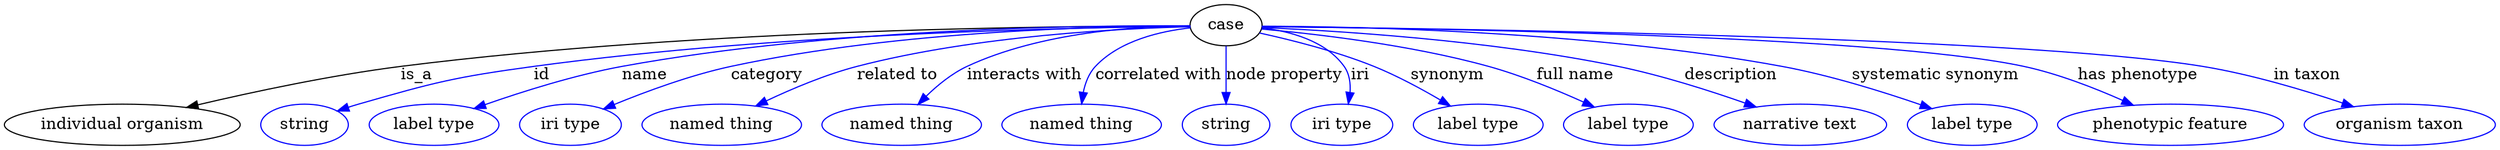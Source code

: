 digraph {
	graph [bb="0,0,1777.5,123"];
	node [label="\N"];
	case	 [height=0.5,
		label=case,
		pos="875.89,105",
		width=0.75];
	"individual organism"	 [height=0.5,
		pos="81.893,18",
		width=2.2748];
	case -> "individual organism"	 [label=is_a,
		lp="294.89,61.5",
		pos="e,129.53,32.709 848.66,104.02 747.72,100.28 395.05,86.258 283.89,69 234.36,61.311 179.27,47.002 139.14,35.494"];
	id	 [color=blue,
		height=0.5,
		label=string,
		pos="211.89,18",
		width=0.84854];
	case -> id	 [color=blue,
		label=id,
		lp="391.39,61.5",
		pos="e,235.72,29.571 848.89,104.61 774.57,103.18 560.91,96.778 385.89,69 325.32,59.386 309.88,56 251.89,36 249.65,35.225 247.35,34.371 \
245.06,33.469",
		style=solid];
	name	 [color=blue,
		height=0.5,
		label="label type",
		pos="305.89,18",
		width=1.2638];
	case -> name	 [color=blue,
		label=name,
		lp="470.39,61.5",
		pos="e,337.23,31.243 848.75,103.55 768.08,99.096 530.71,84.966 454.89,69 417.39,61.104 376.29,46.567 346.78,35.028",
		style=solid];
	category	 [color=blue,
		height=0.5,
		label="iri type",
		pos="405.89,18",
		width=1.011];
	case -> category	 [color=blue,
		label=category,
		lp="561.39,61.5",
		pos="e,432.52,30.705 848.76,104.49 790.85,102.89 651.2,96.28 537.89,69 504.43,60.944 468.06,46.431 441.98,34.941",
		style=solid];
	"related to"	 [color=blue,
		height=0.5,
		label="named thing",
		pos="515.89,18",
		width=1.5346];
	case -> "related to"	 [color=blue,
		label="related to",
		lp="651.89,61.5",
		pos="e,543.95,33.79 848.7,103.67 802.18,100.83 704.71,92.399 625.89,69 600.69,61.519 573.9,49.202 553.07,38.546",
		style=solid];
	"interacts with"	 [color=blue,
		height=0.5,
		label="named thing",
		pos="643.89,18",
		width=1.5346];
	case -> "interacts with"	 [color=blue,
		label="interacts with",
		lp="739.89,61.5",
		pos="e,659.75,35.735 848.74,103.56 813.47,100.78 750.75,92.649 702.89,69 689.74,62.499 677.15,52.362 667,42.833",
		style=solid];
	"correlated with"	 [color=blue,
		height=0.5,
		label="named thing",
		pos="771.89,18",
		width=1.5346];
	case -> "correlated with"	 [color=blue,
		label="correlated with",
		lp="830.89,61.5",
		pos="e,774.59,36.453 849.71,99.986 830.76,95.089 805.79,85.828 789.89,69 783.93,62.691 779.93,54.29 777.25,46.13",
		style=solid];
	"node property"	 [color=blue,
		height=0.5,
		label=string,
		pos="875.89,18",
		width=0.84854];
	case -> "node property"	 [color=blue,
		label="node property",
		lp="913.89,61.5",
		pos="e,875.89,36.003 875.89,86.974 875.89,75.192 875.89,59.561 875.89,46.158",
		style=solid];
	iri	 [color=blue,
		height=0.5,
		label="iri type",
		pos="960.89,18",
		width=1.011];
	case -> iri	 [color=blue,
		label=iri,
		lp="966.39,61.5",
		pos="e,962.07,36.134 901.72,99.59 918.93,94.601 940.57,85.397 952.89,69 957.76,62.524 960.19,54.263 961.29,46.285",
		style=solid];
	synonym	 [color=blue,
		height=0.5,
		label="label type",
		pos="1060.9,18",
		width=1.2638];
	case -> synonym	 [color=blue,
		label=synonym,
		lp="1029.4,61.5",
		pos="e,1038.1,33.604 900.95,97.635 921.74,91.156 951.85,80.915 976.89,69 994.92,60.423 1014,49.029 1029.4,39.187",
		style=solid];
	"full name"	 [color=blue,
		height=0.5,
		label="label type",
		pos="1169.9,18",
		width=1.2638];
	case -> "full name"	 [color=blue,
		label="full name",
		lp="1123.4,61.5",
		pos="e,1142.8,32.652 902.76,101.74 938.88,96.905 1004.8,86.469 1058.9,69 1084.7,60.652 1112.5,47.895 1133.8,37.229",
		style=solid];
	description	 [color=blue,
		height=0.5,
		label="narrative text",
		pos="1290.9,18",
		width=1.6068];
	case -> description	 [color=blue,
		label=description,
		lp="1231.4,61.5",
		pos="e,1257.5,32.872 903.11,103.53 953.32,100.38 1063.7,91.328 1153.9,69 1186.3,60.992 1221.5,47.773 1248.1,36.8",
		style=solid];
	"systematic synonym"	 [color=blue,
		height=0.5,
		label="label type",
		pos="1411.9,18",
		width=1.2638];
	case -> "systematic synonym"	 [color=blue,
		label="systematic synonym",
		lp="1375.9,61.5",
		pos="e,1380.9,31.308 902.93,103.37 979.42,98.606 1196.3,84.13 1265.9,69 1302.5,61.032 1342.7,46.572 1371.6,35.078",
		style=solid];
	"has phenotype"	 [color=blue,
		height=0.5,
		label="phenotypic feature",
		pos="1551.9,18",
		width=2.1304];
	case -> "has phenotype"	 [color=blue,
		label="has phenotype",
		lp="1518.4,61.5",
		pos="e,1521.9,34.681 903.1,104.51 1000.7,102.54 1333,94.102 1435.9,69 1462.6,62.478 1490.9,50.148 1512.9,39.245",
		style=solid];
	"in taxon"	 [color=blue,
		height=0.5,
		label="organism taxon",
		pos="1711.9,18",
		width=1.8234];
	case -> "in taxon"	 [color=blue,
		label="in taxon",
		lp="1638.4,61.5",
		pos="e,1676.3,33.223 903.22,104.57 1014.3,102.66 1432.3,93.928 1561.9,69 1598.1,62.043 1637.4,48.416 1666.7,36.998",
		style=solid];
}
